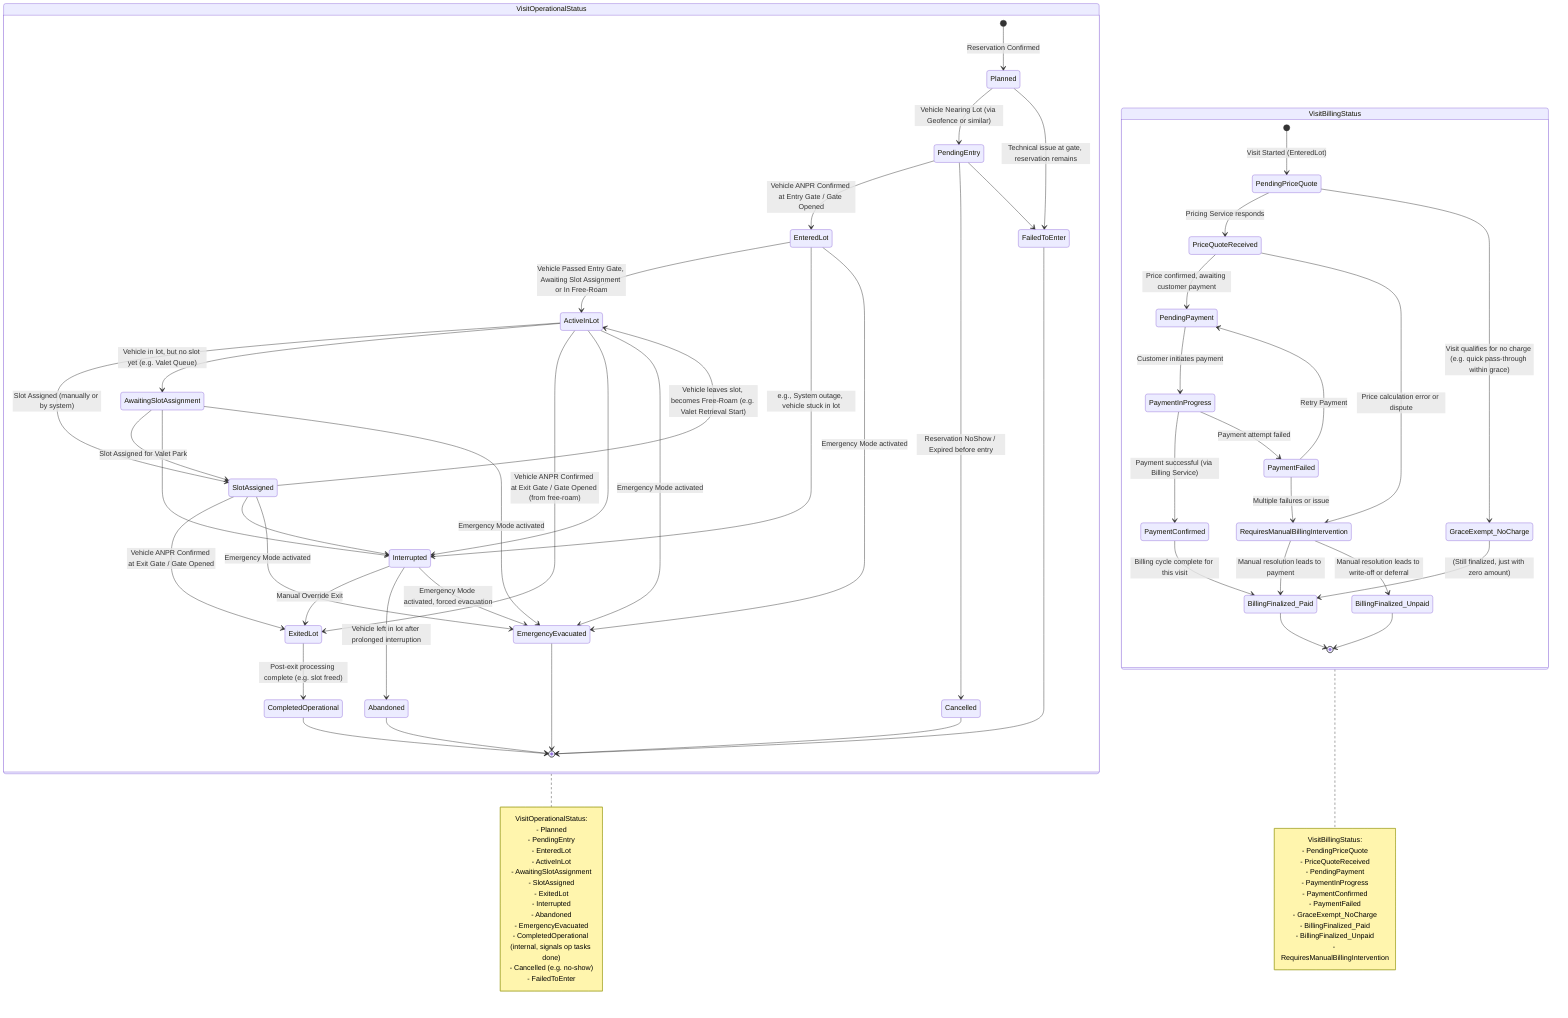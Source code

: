 stateDiagram-v2
    %% Visit Operational Status
    state "VisitOperationalStatus" as VisitOperational {
        [*] --> Planned : Reservation Confirmed
        Planned --> PendingEntry : Vehicle Nearing Lot (via Geofence or similar)
        PendingEntry --> EnteredLot : Vehicle ANPR Confirmed at Entry Gate / Gate Opened
        PendingEntry --> Cancelled : Reservation NoShow / Expired before entry
        
        EnteredLot --> ActiveInLot : Vehicle Passed Entry Gate, Awaiting Slot Assignment or In Free-Roam
        ActiveInLot --> SlotAssigned : Slot Assigned (manually or by system)
        ActiveInLot --> AwaitingSlotAssignment : Vehicle in lot, but no slot yet (e.g. Valet Queue)
        AwaitingSlotAssignment --> SlotAssigned : Slot Assigned for Valet Park
        
        SlotAssigned --> ActiveInLot : Vehicle leaves slot, becomes Free-Roam (e.g. Valet Retrieval Start)
        SlotAssigned --> ExitedLot : Vehicle ANPR Confirmed at Exit Gate / Gate Opened
        ActiveInLot --> ExitedLot : Vehicle ANPR Confirmed at Exit Gate / Gate Opened (from free-roam)

        ExitedLot --> CompletedOperational : Post-exit processing complete (e.g. slot freed)
        
        %% Error / Exception States for Operational
        Planned --> FailedToEnter : Technical issue at gate, reservation remains
        PendingEntry --> FailedToEnter
        EnteredLot --> Interrupted : e.g., System outage, vehicle stuck in lot
        ActiveInLot --> Interrupted
        SlotAssigned --> Interrupted
        AwaitingSlotAssignment --> Interrupted
        Interrupted --> ExitedLot : Manual Override Exit
        Interrupted --> Abandoned : Vehicle left in lot after prolonged interruption
        Interrupted --> EmergencyEvacuated : Emergency Mode activated, forced evacuation
        
        %% Emergency evacuation can happen from any active state
        EnteredLot --> EmergencyEvacuated : Emergency Mode activated
        ActiveInLot --> EmergencyEvacuated : Emergency Mode activated  
        SlotAssigned --> EmergencyEvacuated : Emergency Mode activated
        AwaitingSlotAssignment --> EmergencyEvacuated : Emergency Mode activated
        
        Abandoned --> [*]
        CompletedOperational --> [*]
        Cancelled --> [*]
        FailedToEnter --> [*]
        EmergencyEvacuated --> [*]
    }

    %% Visit Billing Status (Parallel State)
    state "VisitBillingStatus" as VisitBilling {
        [*] --> PendingPriceQuote : Visit Started (EnteredLot)
        PendingPriceQuote --> PriceQuoteReceived : Pricing Service responds
        PriceQuoteReceived --> PendingPayment : Price confirmed, awaiting customer payment
        PendingPayment --> PaymentInProgress : Customer initiates payment
        PaymentInProgress --> PaymentConfirmed : Payment successful (via Billing Service)
        PaymentInProgress --> PaymentFailed : Payment attempt failed
        PaymentFailed --> PendingPayment : Retry Payment
        PaymentFailed --> RequiresManualBillingIntervention : Multiple failures or issue
        
        PaymentConfirmed --> BillingFinalized_Paid : Billing cycle complete for this visit
        
        %% Alternative Billing Flows
        PendingPriceQuote --> GraceExempt_NoCharge : Visit qualifies for no charge (e.g. quick pass-through within grace)
        GraceExempt_NoCharge --> BillingFinalized_Paid : (Still finalized, just with zero amount)

        PriceQuoteReceived --> RequiresManualBillingIntervention : Price calculation error or dispute
        RequiresManualBillingIntervention --> BillingFinalized_Paid : Manual resolution leads to payment
        RequiresManualBillingIntervention --> BillingFinalized_Unpaid : Manual resolution leads to write-off or deferral
        
        BillingFinalized_Paid --> [*]
        BillingFinalized_Unpaid --> [*]
    }
    
    note right of VisitOperational
      VisitOperationalStatus:
      - Planned
      - PendingEntry
      - EnteredLot
      - ActiveInLot
      - AwaitingSlotAssignment
      - SlotAssigned
      - ExitedLot
      - Interrupted
      - Abandoned
      - EmergencyEvacuated
      - CompletedOperational (internal, signals op tasks done)
      - Cancelled (e.g. no-show)
      - FailedToEnter 
    end note

    note right of VisitBilling
      VisitBillingStatus:
      - PendingPriceQuote
      - PriceQuoteReceived
      - PendingPayment
      - PaymentInProgress
      - PaymentConfirmed
      - PaymentFailed
      - GraceExempt_NoCharge
      - BillingFinalized_Paid
      - BillingFinalized_Unpaid
      - RequiresManualBillingIntervention
    end note

    %% Linking Operational and Billing states (Conceptual)
    %% This is hard to show perfectly in Mermaid for parallel states that are not time-synchronized
    %% but conceptually:
    %% ExitedLot (Operational) often triggers final billing actions if not already paid.
    %% PaymentConfirmed (Billing) can influence ExitedLot (Operational) if exit is gated by payment.
    %% For simplicity, they are shown as parallel, managed by the VisitLifecycleStateMachine.
    
    %% VisitOperational : Visit Lifecycle Management
    %% VisitBilling : Financial Lifecycle Management